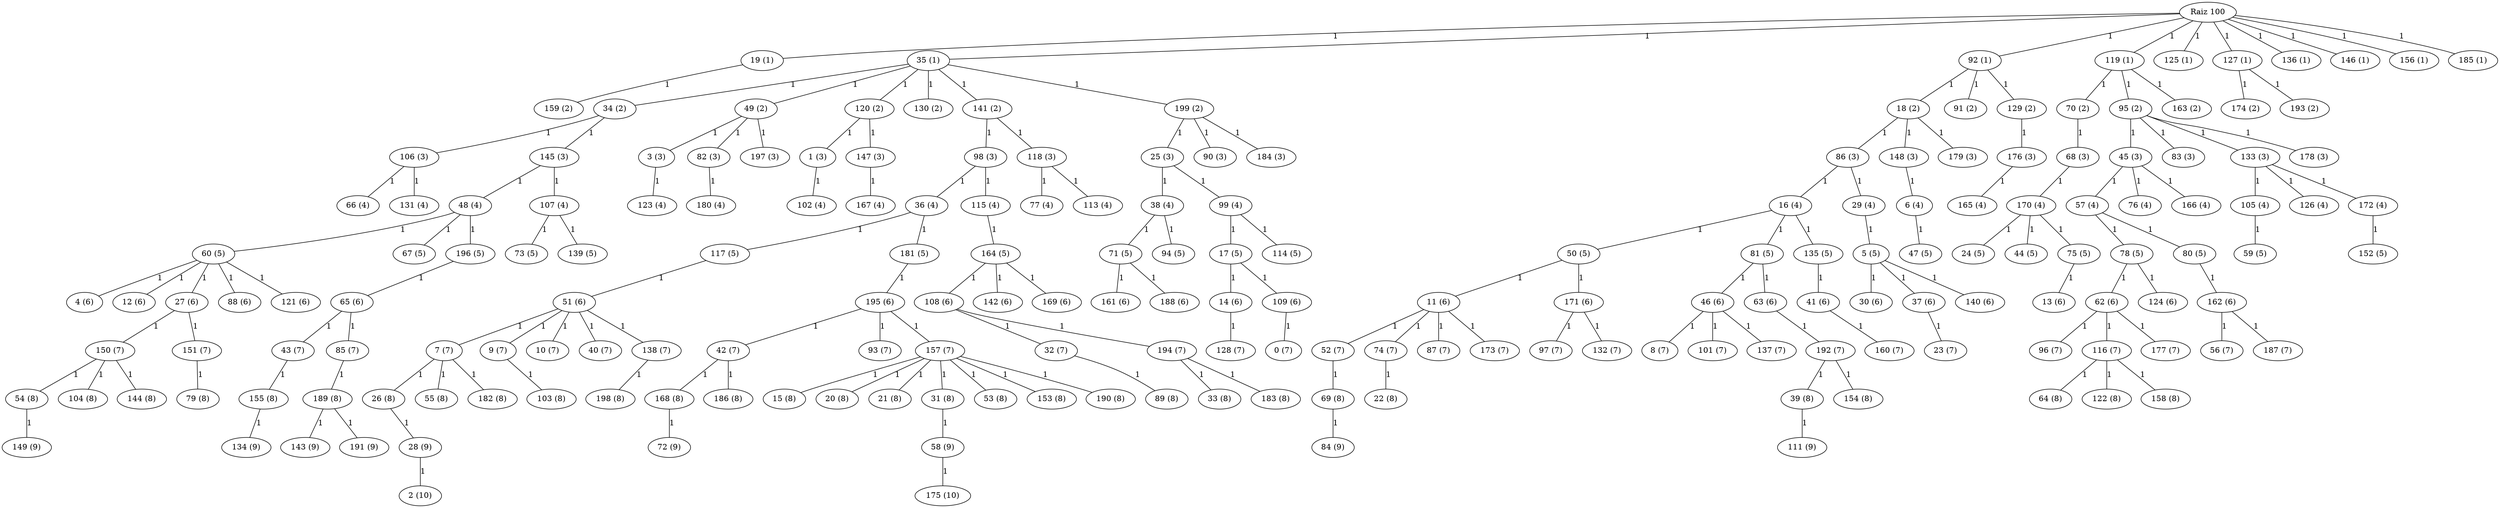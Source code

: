 graph DijkstraGeoSimple_200_100 {
    "100" [label="Raiz 100"];
    "19 (1)" [label="19 (1)"];
    "35 (1)" [label="35 (1)"];
    "92 (1)" [label="92 (1)"];
    "119 (1)" [label="119 (1)"];
    "125 (1)" [label="125 (1)"];
    "127 (1)" [label="127 (1)"];
    "136 (1)" [label="136 (1)"];
    "146 (1)" [label="146 (1)"];
    "156 (1)" [label="156 (1)"];
    "185 (1)" [label="185 (1)"];
    "159 (2)" [label="159 (2)"];
    "34 (2)" [label="34 (2)"];
    "49 (2)" [label="49 (2)"];
    "120 (2)" [label="120 (2)"];
    "130 (2)" [label="130 (2)"];
    "141 (2)" [label="141 (2)"];
    "199 (2)" [label="199 (2)"];
    "18 (2)" [label="18 (2)"];
    "91 (2)" [label="91 (2)"];
    "129 (2)" [label="129 (2)"];
    "70 (2)" [label="70 (2)"];
    "95 (2)" [label="95 (2)"];
    "163 (2)" [label="163 (2)"];
    "174 (2)" [label="174 (2)"];
    "193 (2)" [label="193 (2)"];
    "106 (3)" [label="106 (3)"];
    "145 (3)" [label="145 (3)"];
    "3 (3)" [label="3 (3)"];
    "82 (3)" [label="82 (3)"];
    "197 (3)" [label="197 (3)"];
    "1 (3)" [label="1 (3)"];
    "147 (3)" [label="147 (3)"];
    "98 (3)" [label="98 (3)"];
    "118 (3)" [label="118 (3)"];
    "25 (3)" [label="25 (3)"];
    "90 (3)" [label="90 (3)"];
    "184 (3)" [label="184 (3)"];
    "86 (3)" [label="86 (3)"];
    "148 (3)" [label="148 (3)"];
    "179 (3)" [label="179 (3)"];
    "176 (3)" [label="176 (3)"];
    "68 (3)" [label="68 (3)"];
    "45 (3)" [label="45 (3)"];
    "83 (3)" [label="83 (3)"];
    "133 (3)" [label="133 (3)"];
    "178 (3)" [label="178 (3)"];
    "66 (4)" [label="66 (4)"];
    "131 (4)" [label="131 (4)"];
    "48 (4)" [label="48 (4)"];
    "107 (4)" [label="107 (4)"];
    "123 (4)" [label="123 (4)"];
    "180 (4)" [label="180 (4)"];
    "102 (4)" [label="102 (4)"];
    "167 (4)" [label="167 (4)"];
    "36 (4)" [label="36 (4)"];
    "115 (4)" [label="115 (4)"];
    "77 (4)" [label="77 (4)"];
    "113 (4)" [label="113 (4)"];
    "38 (4)" [label="38 (4)"];
    "99 (4)" [label="99 (4)"];
    "16 (4)" [label="16 (4)"];
    "29 (4)" [label="29 (4)"];
    "6 (4)" [label="6 (4)"];
    "165 (4)" [label="165 (4)"];
    "170 (4)" [label="170 (4)"];
    "57 (4)" [label="57 (4)"];
    "76 (4)" [label="76 (4)"];
    "166 (4)" [label="166 (4)"];
    "105 (4)" [label="105 (4)"];
    "126 (4)" [label="126 (4)"];
    "172 (4)" [label="172 (4)"];
    "60 (5)" [label="60 (5)"];
    "67 (5)" [label="67 (5)"];
    "196 (5)" [label="196 (5)"];
    "73 (5)" [label="73 (5)"];
    "139 (5)" [label="139 (5)"];
    "117 (5)" [label="117 (5)"];
    "181 (5)" [label="181 (5)"];
    "164 (5)" [label="164 (5)"];
    "71 (5)" [label="71 (5)"];
    "94 (5)" [label="94 (5)"];
    "17 (5)" [label="17 (5)"];
    "114 (5)" [label="114 (5)"];
    "50 (5)" [label="50 (5)"];
    "81 (5)" [label="81 (5)"];
    "135 (5)" [label="135 (5)"];
    "5 (5)" [label="5 (5)"];
    "47 (5)" [label="47 (5)"];
    "24 (5)" [label="24 (5)"];
    "44 (5)" [label="44 (5)"];
    "75 (5)" [label="75 (5)"];
    "78 (5)" [label="78 (5)"];
    "80 (5)" [label="80 (5)"];
    "59 (5)" [label="59 (5)"];
    "152 (5)" [label="152 (5)"];
    "4 (6)" [label="4 (6)"];
    "12 (6)" [label="12 (6)"];
    "27 (6)" [label="27 (6)"];
    "88 (6)" [label="88 (6)"];
    "121 (6)" [label="121 (6)"];
    "65 (6)" [label="65 (6)"];
    "51 (6)" [label="51 (6)"];
    "195 (6)" [label="195 (6)"];
    "108 (6)" [label="108 (6)"];
    "142 (6)" [label="142 (6)"];
    "169 (6)" [label="169 (6)"];
    "161 (6)" [label="161 (6)"];
    "188 (6)" [label="188 (6)"];
    "14 (6)" [label="14 (6)"];
    "109 (6)" [label="109 (6)"];
    "11 (6)" [label="11 (6)"];
    "171 (6)" [label="171 (6)"];
    "46 (6)" [label="46 (6)"];
    "63 (6)" [label="63 (6)"];
    "41 (6)" [label="41 (6)"];
    "30 (6)" [label="30 (6)"];
    "37 (6)" [label="37 (6)"];
    "140 (6)" [label="140 (6)"];
    "13 (6)" [label="13 (6)"];
    "62 (6)" [label="62 (6)"];
    "124 (6)" [label="124 (6)"];
    "162 (6)" [label="162 (6)"];
    "150 (7)" [label="150 (7)"];
    "151 (7)" [label="151 (7)"];
    "43 (7)" [label="43 (7)"];
    "85 (7)" [label="85 (7)"];
    "7 (7)" [label="7 (7)"];
    "9 (7)" [label="9 (7)"];
    "10 (7)" [label="10 (7)"];
    "40 (7)" [label="40 (7)"];
    "138 (7)" [label="138 (7)"];
    "42 (7)" [label="42 (7)"];
    "93 (7)" [label="93 (7)"];
    "157 (7)" [label="157 (7)"];
    "32 (7)" [label="32 (7)"];
    "194 (7)" [label="194 (7)"];
    "128 (7)" [label="128 (7)"];
    "0 (7)" [label="0 (7)"];
    "52 (7)" [label="52 (7)"];
    "74 (7)" [label="74 (7)"];
    "87 (7)" [label="87 (7)"];
    "173 (7)" [label="173 (7)"];
    "97 (7)" [label="97 (7)"];
    "132 (7)" [label="132 (7)"];
    "8 (7)" [label="8 (7)"];
    "101 (7)" [label="101 (7)"];
    "137 (7)" [label="137 (7)"];
    "192 (7)" [label="192 (7)"];
    "160 (7)" [label="160 (7)"];
    "23 (7)" [label="23 (7)"];
    "96 (7)" [label="96 (7)"];
    "116 (7)" [label="116 (7)"];
    "177 (7)" [label="177 (7)"];
    "56 (7)" [label="56 (7)"];
    "187 (7)" [label="187 (7)"];
    "54 (8)" [label="54 (8)"];
    "104 (8)" [label="104 (8)"];
    "144 (8)" [label="144 (8)"];
    "79 (8)" [label="79 (8)"];
    "155 (8)" [label="155 (8)"];
    "189 (8)" [label="189 (8)"];
    "26 (8)" [label="26 (8)"];
    "55 (8)" [label="55 (8)"];
    "182 (8)" [label="182 (8)"];
    "103 (8)" [label="103 (8)"];
    "198 (8)" [label="198 (8)"];
    "168 (8)" [label="168 (8)"];
    "186 (8)" [label="186 (8)"];
    "15 (8)" [label="15 (8)"];
    "20 (8)" [label="20 (8)"];
    "21 (8)" [label="21 (8)"];
    "31 (8)" [label="31 (8)"];
    "53 (8)" [label="53 (8)"];
    "153 (8)" [label="153 (8)"];
    "190 (8)" [label="190 (8)"];
    "89 (8)" [label="89 (8)"];
    "33 (8)" [label="33 (8)"];
    "183 (8)" [label="183 (8)"];
    "69 (8)" [label="69 (8)"];
    "22 (8)" [label="22 (8)"];
    "39 (8)" [label="39 (8)"];
    "154 (8)" [label="154 (8)"];
    "64 (8)" [label="64 (8)"];
    "122 (8)" [label="122 (8)"];
    "158 (8)" [label="158 (8)"];
    "149 (9)" [label="149 (9)"];
    "134 (9)" [label="134 (9)"];
    "143 (9)" [label="143 (9)"];
    "191 (9)" [label="191 (9)"];
    "28 (9)" [label="28 (9)"];
    "72 (9)" [label="72 (9)"];
    "58 (9)" [label="58 (9)"];
    "84 (9)" [label="84 (9)"];
    "111 (9)" [label="111 (9)"];
    "2 (10)" [label="2 (10)"];
    "175 (10)" [label="175 (10)"];
    "100" -- "19 (1)" [label="1"];
    "100" -- "35 (1)" [label="1"];
    "100" -- "92 (1)" [label="1"];
    "100" -- "119 (1)" [label="1"];
    "100" -- "125 (1)" [label="1"];
    "100" -- "127 (1)" [label="1"];
    "100" -- "136 (1)" [label="1"];
    "100" -- "146 (1)" [label="1"];
    "100" -- "156 (1)" [label="1"];
    "100" -- "185 (1)" [label="1"];
    "19 (1)" -- "159 (2)" [label="1"];
    "35 (1)" -- "34 (2)" [label="1"];
    "35 (1)" -- "49 (2)" [label="1"];
    "35 (1)" -- "120 (2)" [label="1"];
    "35 (1)" -- "130 (2)" [label="1"];
    "35 (1)" -- "141 (2)" [label="1"];
    "35 (1)" -- "199 (2)" [label="1"];
    "92 (1)" -- "18 (2)" [label="1"];
    "92 (1)" -- "91 (2)" [label="1"];
    "92 (1)" -- "129 (2)" [label="1"];
    "119 (1)" -- "70 (2)" [label="1"];
    "119 (1)" -- "95 (2)" [label="1"];
    "119 (1)" -- "163 (2)" [label="1"];
    "127 (1)" -- "174 (2)" [label="1"];
    "127 (1)" -- "193 (2)" [label="1"];
    "34 (2)" -- "106 (3)" [label="1"];
    "34 (2)" -- "145 (3)" [label="1"];
    "49 (2)" -- "3 (3)" [label="1"];
    "49 (2)" -- "82 (3)" [label="1"];
    "49 (2)" -- "197 (3)" [label="1"];
    "120 (2)" -- "1 (3)" [label="1"];
    "120 (2)" -- "147 (3)" [label="1"];
    "141 (2)" -- "98 (3)" [label="1"];
    "141 (2)" -- "118 (3)" [label="1"];
    "199 (2)" -- "25 (3)" [label="1"];
    "199 (2)" -- "90 (3)" [label="1"];
    "199 (2)" -- "184 (3)" [label="1"];
    "18 (2)" -- "86 (3)" [label="1"];
    "18 (2)" -- "148 (3)" [label="1"];
    "18 (2)" -- "179 (3)" [label="1"];
    "129 (2)" -- "176 (3)" [label="1"];
    "70 (2)" -- "68 (3)" [label="1"];
    "95 (2)" -- "45 (3)" [label="1"];
    "95 (2)" -- "83 (3)" [label="1"];
    "95 (2)" -- "133 (3)" [label="1"];
    "95 (2)" -- "178 (3)" [label="1"];
    "106 (3)" -- "66 (4)" [label="1"];
    "106 (3)" -- "131 (4)" [label="1"];
    "145 (3)" -- "48 (4)" [label="1"];
    "145 (3)" -- "107 (4)" [label="1"];
    "3 (3)" -- "123 (4)" [label="1"];
    "82 (3)" -- "180 (4)" [label="1"];
    "1 (3)" -- "102 (4)" [label="1"];
    "147 (3)" -- "167 (4)" [label="1"];
    "98 (3)" -- "36 (4)" [label="1"];
    "98 (3)" -- "115 (4)" [label="1"];
    "118 (3)" -- "77 (4)" [label="1"];
    "118 (3)" -- "113 (4)" [label="1"];
    "25 (3)" -- "38 (4)" [label="1"];
    "25 (3)" -- "99 (4)" [label="1"];
    "86 (3)" -- "16 (4)" [label="1"];
    "86 (3)" -- "29 (4)" [label="1"];
    "148 (3)" -- "6 (4)" [label="1"];
    "176 (3)" -- "165 (4)" [label="1"];
    "68 (3)" -- "170 (4)" [label="1"];
    "45 (3)" -- "57 (4)" [label="1"];
    "45 (3)" -- "76 (4)" [label="1"];
    "45 (3)" -- "166 (4)" [label="1"];
    "133 (3)" -- "105 (4)" [label="1"];
    "133 (3)" -- "126 (4)" [label="1"];
    "133 (3)" -- "172 (4)" [label="1"];
    "48 (4)" -- "60 (5)" [label="1"];
    "48 (4)" -- "67 (5)" [label="1"];
    "48 (4)" -- "196 (5)" [label="1"];
    "107 (4)" -- "73 (5)" [label="1"];
    "107 (4)" -- "139 (5)" [label="1"];
    "36 (4)" -- "117 (5)" [label="1"];
    "36 (4)" -- "181 (5)" [label="1"];
    "115 (4)" -- "164 (5)" [label="1"];
    "38 (4)" -- "71 (5)" [label="1"];
    "38 (4)" -- "94 (5)" [label="1"];
    "99 (4)" -- "17 (5)" [label="1"];
    "99 (4)" -- "114 (5)" [label="1"];
    "16 (4)" -- "50 (5)" [label="1"];
    "16 (4)" -- "81 (5)" [label="1"];
    "16 (4)" -- "135 (5)" [label="1"];
    "29 (4)" -- "5 (5)" [label="1"];
    "6 (4)" -- "47 (5)" [label="1"];
    "170 (4)" -- "24 (5)" [label="1"];
    "170 (4)" -- "44 (5)" [label="1"];
    "170 (4)" -- "75 (5)" [label="1"];
    "57 (4)" -- "78 (5)" [label="1"];
    "57 (4)" -- "80 (5)" [label="1"];
    "105 (4)" -- "59 (5)" [label="1"];
    "172 (4)" -- "152 (5)" [label="1"];
    "60 (5)" -- "4 (6)" [label="1"];
    "60 (5)" -- "12 (6)" [label="1"];
    "60 (5)" -- "27 (6)" [label="1"];
    "60 (5)" -- "88 (6)" [label="1"];
    "60 (5)" -- "121 (6)" [label="1"];
    "196 (5)" -- "65 (6)" [label="1"];
    "117 (5)" -- "51 (6)" [label="1"];
    "181 (5)" -- "195 (6)" [label="1"];
    "164 (5)" -- "108 (6)" [label="1"];
    "164 (5)" -- "142 (6)" [label="1"];
    "164 (5)" -- "169 (6)" [label="1"];
    "71 (5)" -- "161 (6)" [label="1"];
    "71 (5)" -- "188 (6)" [label="1"];
    "17 (5)" -- "14 (6)" [label="1"];
    "17 (5)" -- "109 (6)" [label="1"];
    "50 (5)" -- "11 (6)" [label="1"];
    "50 (5)" -- "171 (6)" [label="1"];
    "81 (5)" -- "46 (6)" [label="1"];
    "81 (5)" -- "63 (6)" [label="1"];
    "135 (5)" -- "41 (6)" [label="1"];
    "5 (5)" -- "30 (6)" [label="1"];
    "5 (5)" -- "37 (6)" [label="1"];
    "5 (5)" -- "140 (6)" [label="1"];
    "75 (5)" -- "13 (6)" [label="1"];
    "78 (5)" -- "62 (6)" [label="1"];
    "78 (5)" -- "124 (6)" [label="1"];
    "80 (5)" -- "162 (6)" [label="1"];
    "27 (6)" -- "150 (7)" [label="1"];
    "27 (6)" -- "151 (7)" [label="1"];
    "65 (6)" -- "43 (7)" [label="1"];
    "65 (6)" -- "85 (7)" [label="1"];
    "51 (6)" -- "7 (7)" [label="1"];
    "51 (6)" -- "9 (7)" [label="1"];
    "51 (6)" -- "10 (7)" [label="1"];
    "51 (6)" -- "40 (7)" [label="1"];
    "51 (6)" -- "138 (7)" [label="1"];
    "195 (6)" -- "42 (7)" [label="1"];
    "195 (6)" -- "93 (7)" [label="1"];
    "195 (6)" -- "157 (7)" [label="1"];
    "108 (6)" -- "32 (7)" [label="1"];
    "108 (6)" -- "194 (7)" [label="1"];
    "14 (6)" -- "128 (7)" [label="1"];
    "109 (6)" -- "0 (7)" [label="1"];
    "11 (6)" -- "52 (7)" [label="1"];
    "11 (6)" -- "74 (7)" [label="1"];
    "11 (6)" -- "87 (7)" [label="1"];
    "11 (6)" -- "173 (7)" [label="1"];
    "171 (6)" -- "97 (7)" [label="1"];
    "171 (6)" -- "132 (7)" [label="1"];
    "46 (6)" -- "8 (7)" [label="1"];
    "46 (6)" -- "101 (7)" [label="1"];
    "46 (6)" -- "137 (7)" [label="1"];
    "63 (6)" -- "192 (7)" [label="1"];
    "41 (6)" -- "160 (7)" [label="1"];
    "37 (6)" -- "23 (7)" [label="1"];
    "62 (6)" -- "96 (7)" [label="1"];
    "62 (6)" -- "116 (7)" [label="1"];
    "62 (6)" -- "177 (7)" [label="1"];
    "162 (6)" -- "56 (7)" [label="1"];
    "162 (6)" -- "187 (7)" [label="1"];
    "150 (7)" -- "54 (8)" [label="1"];
    "150 (7)" -- "104 (8)" [label="1"];
    "150 (7)" -- "144 (8)" [label="1"];
    "151 (7)" -- "79 (8)" [label="1"];
    "43 (7)" -- "155 (8)" [label="1"];
    "85 (7)" -- "189 (8)" [label="1"];
    "7 (7)" -- "26 (8)" [label="1"];
    "7 (7)" -- "55 (8)" [label="1"];
    "7 (7)" -- "182 (8)" [label="1"];
    "9 (7)" -- "103 (8)" [label="1"];
    "138 (7)" -- "198 (8)" [label="1"];
    "42 (7)" -- "168 (8)" [label="1"];
    "42 (7)" -- "186 (8)" [label="1"];
    "157 (7)" -- "15 (8)" [label="1"];
    "157 (7)" -- "20 (8)" [label="1"];
    "157 (7)" -- "21 (8)" [label="1"];
    "157 (7)" -- "31 (8)" [label="1"];
    "157 (7)" -- "53 (8)" [label="1"];
    "157 (7)" -- "153 (8)" [label="1"];
    "157 (7)" -- "190 (8)" [label="1"];
    "32 (7)" -- "89 (8)" [label="1"];
    "194 (7)" -- "33 (8)" [label="1"];
    "194 (7)" -- "183 (8)" [label="1"];
    "52 (7)" -- "69 (8)" [label="1"];
    "74 (7)" -- "22 (8)" [label="1"];
    "192 (7)" -- "39 (8)" [label="1"];
    "192 (7)" -- "154 (8)" [label="1"];
    "116 (7)" -- "64 (8)" [label="1"];
    "116 (7)" -- "122 (8)" [label="1"];
    "116 (7)" -- "158 (8)" [label="1"];
    "54 (8)" -- "149 (9)" [label="1"];
    "155 (8)" -- "134 (9)" [label="1"];
    "189 (8)" -- "143 (9)" [label="1"];
    "189 (8)" -- "191 (9)" [label="1"];
    "26 (8)" -- "28 (9)" [label="1"];
    "168 (8)" -- "72 (9)" [label="1"];
    "31 (8)" -- "58 (9)" [label="1"];
    "69 (8)" -- "84 (9)" [label="1"];
    "39 (8)" -- "111 (9)" [label="1"];
    "28 (9)" -- "2 (10)" [label="1"];
    "58 (9)" -- "175 (10)" [label="1"];
}
